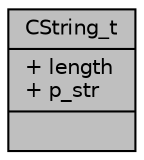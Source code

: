 digraph "CString_t"
{
  edge [fontname="Helvetica",fontsize="10",labelfontname="Helvetica",labelfontsize="10"];
  node [fontname="Helvetica",fontsize="10",shape=record];
  Node1 [label="{CString_t\n|+ length\l+ p_str\l|}",height=0.2,width=0.4,color="black", fillcolor="grey75", style="filled", fontcolor="black"];
}
